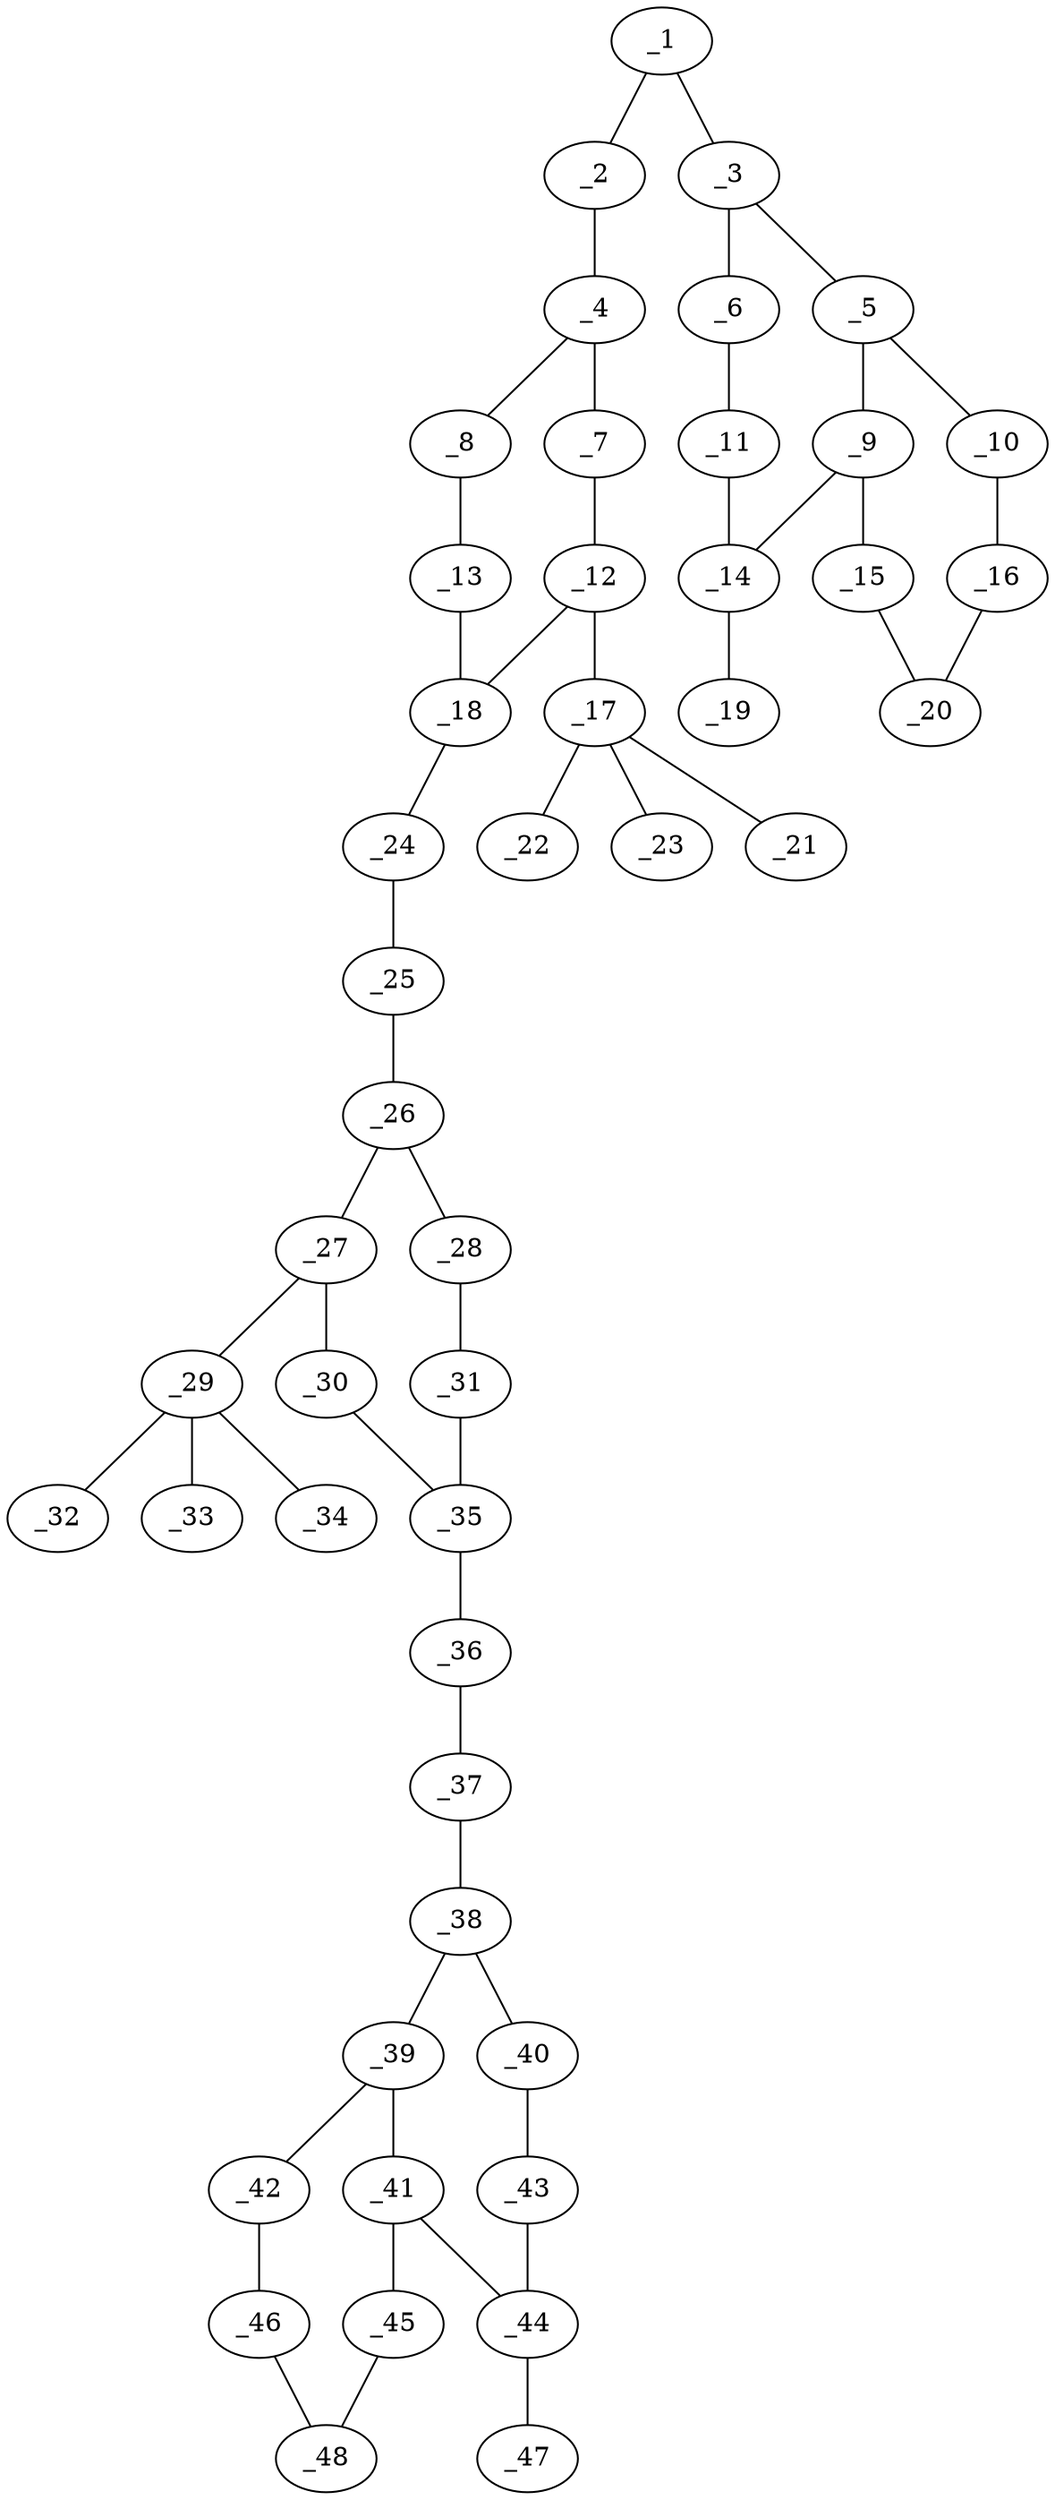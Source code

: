 graph molid34929 {
	_1	 [charge=0,
		chem=4,
		symbol="N  ",
		x="5.4641",
		y="4.75"];
	_2	 [charge=0,
		chem=4,
		symbol="N  ",
		x="4.5981",
		y="4.25"];
	_1 -- _2	 [valence=2];
	_3	 [charge=0,
		chem=1,
		symbol="C  ",
		x="5.4641",
		y="5.75"];
	_1 -- _3	 [valence=1];
	_4	 [charge=0,
		chem=1,
		symbol="C  ",
		x="4.5981",
		y="3.25"];
	_2 -- _4	 [valence=1];
	_5	 [charge=0,
		chem=1,
		symbol="C  ",
		x="6.3302",
		y="6.25"];
	_3 -- _5	 [valence=2];
	_6	 [charge=0,
		chem=1,
		symbol="C  ",
		x="4.5981",
		y="6.25"];
	_3 -- _6	 [valence=1];
	_7	 [charge=0,
		chem=1,
		symbol="C  ",
		x="3.7321",
		y="2.75"];
	_4 -- _7	 [valence=2];
	_8	 [charge=0,
		chem=1,
		symbol="C  ",
		x="5.4641",
		y="2.75"];
	_4 -- _8	 [valence=1];
	_9	 [charge=0,
		chem=1,
		symbol="C  ",
		x="6.3302",
		y="7.25"];
	_5 -- _9	 [valence=1];
	_10	 [charge=0,
		chem=1,
		symbol="C  ",
		x="7.1962",
		y="5.75"];
	_5 -- _10	 [valence=1];
	_11	 [charge=0,
		chem=1,
		symbol="C  ",
		x="4.5981",
		y="7.25"];
	_6 -- _11	 [valence=2];
	_12	 [charge=0,
		chem=1,
		symbol="C  ",
		x="3.7321",
		y="1.75"];
	_7 -- _12	 [valence=1];
	_13	 [charge=0,
		chem=1,
		symbol="C  ",
		x="5.4641",
		y="1.75"];
	_8 -- _13	 [valence=2];
	_14	 [charge=0,
		chem=1,
		symbol="C  ",
		x="5.4642",
		y="7.75"];
	_9 -- _14	 [valence=2];
	_15	 [charge=0,
		chem=1,
		symbol="C  ",
		x="7.1962",
		y="7.75"];
	_9 -- _15	 [valence=1];
	_16	 [charge=0,
		chem=1,
		symbol="C  ",
		x="8.0622",
		y="6.25"];
	_10 -- _16	 [valence=2];
	_11 -- _14	 [valence=1];
	_17	 [charge=0,
		chem=5,
		symbol="S  ",
		x="2.8661",
		y="1.25"];
	_12 -- _17	 [valence=1];
	_18	 [charge=0,
		chem=1,
		symbol="C  ",
		x="4.5981",
		y="1.25"];
	_12 -- _18	 [valence=2];
	_13 -- _18	 [valence=1];
	_19	 [charge=0,
		chem=2,
		symbol="O  ",
		x="5.4642",
		y="8.75"];
	_14 -- _19	 [valence=1];
	_20	 [charge=0,
		chem=1,
		symbol="C  ",
		x="8.0622",
		y="7.25"];
	_15 -- _20	 [valence=2];
	_16 -- _20	 [valence=1];
	_21	 [charge=0,
		chem=2,
		symbol="O  ",
		x=2,
		y="0.75"];
	_17 -- _21	 [valence=2];
	_22	 [charge=0,
		chem=2,
		symbol="O  ",
		x="3.3661",
		y="0.384"];
	_17 -- _22	 [valence=2];
	_23	 [charge=0,
		chem=2,
		symbol="O  ",
		x="2.3661",
		y="2.116"];
	_17 -- _23	 [valence=1];
	_24	 [charge=0,
		chem=1,
		symbol="C  ",
		x="4.5981",
		y="0.25"];
	_18 -- _24	 [valence=1];
	_25	 [charge=0,
		chem=1,
		symbol="C  ",
		x="5.4641",
		y="-0.25"];
	_24 -- _25	 [valence=2];
	_26	 [charge=0,
		chem=1,
		symbol="C  ",
		x="5.4641",
		y="-1.25"];
	_25 -- _26	 [valence=1];
	_27	 [charge=0,
		chem=1,
		symbol="C  ",
		x="6.3301",
		y="-1.75"];
	_26 -- _27	 [valence=2];
	_28	 [charge=0,
		chem=1,
		symbol="C  ",
		x="4.5981",
		y="-1.75"];
	_26 -- _28	 [valence=1];
	_29	 [charge=0,
		chem=5,
		symbol="S  ",
		x="7.1962",
		y="-1.25"];
	_27 -- _29	 [valence=1];
	_30	 [charge=0,
		chem=1,
		symbol="C  ",
		x="6.3301",
		y="-2.75"];
	_27 -- _30	 [valence=1];
	_31	 [charge=0,
		chem=1,
		symbol="C  ",
		x="4.5981",
		y="-2.75"];
	_28 -- _31	 [valence=2];
	_32	 [charge=0,
		chem=2,
		symbol="O  ",
		x="8.0622",
		y="-0.75"];
	_29 -- _32	 [valence=2];
	_33	 [charge=0,
		chem=2,
		symbol="O  ",
		x="6.6962",
		y="-0.384"];
	_29 -- _33	 [valence=2];
	_34	 [charge=0,
		chem=2,
		symbol="O  ",
		x="7.6962",
		y="-2.116"];
	_29 -- _34	 [valence=1];
	_35	 [charge=0,
		chem=1,
		symbol="C  ",
		x="5.4641",
		y="-3.25"];
	_30 -- _35	 [valence=2];
	_31 -- _35	 [valence=1];
	_36	 [charge=0,
		chem=4,
		symbol="N  ",
		x="5.4641",
		y="-4.25"];
	_35 -- _36	 [valence=1];
	_37	 [charge=0,
		chem=4,
		symbol="N  ",
		x="4.5981",
		y="-4.75"];
	_36 -- _37	 [valence=2];
	_38	 [charge=0,
		chem=1,
		symbol="C  ",
		x="4.5981",
		y="-5.75"];
	_37 -- _38	 [valence=1];
	_39	 [charge=0,
		chem=1,
		symbol="C  ",
		x="3.7321",
		y="-6.25"];
	_38 -- _39	 [valence=2];
	_40	 [charge=0,
		chem=1,
		symbol="C  ",
		x="5.4641",
		y="-6.25"];
	_38 -- _40	 [valence=1];
	_41	 [charge=0,
		chem=1,
		symbol="C  ",
		x="3.7321",
		y="-7.25"];
	_39 -- _41	 [valence=1];
	_42	 [charge=0,
		chem=1,
		symbol="C  ",
		x="2.866",
		y="-5.75"];
	_39 -- _42	 [valence=1];
	_43	 [charge=0,
		chem=1,
		symbol="C  ",
		x="5.4641",
		y="-7.25"];
	_40 -- _43	 [valence=2];
	_44	 [charge=0,
		chem=1,
		symbol="C  ",
		x="4.5981",
		y="-7.75"];
	_41 -- _44	 [valence=2];
	_45	 [charge=0,
		chem=1,
		symbol="C  ",
		x="2.866",
		y="-7.75"];
	_41 -- _45	 [valence=1];
	_46	 [charge=0,
		chem=1,
		symbol="C  ",
		x=2,
		y="-6.25"];
	_42 -- _46	 [valence=2];
	_43 -- _44	 [valence=1];
	_47	 [charge=0,
		chem=2,
		symbol="O  ",
		x="4.5981",
		y="-8.75"];
	_44 -- _47	 [valence=1];
	_48	 [charge=0,
		chem=1,
		symbol="C  ",
		x=2,
		y="-7.25"];
	_45 -- _48	 [valence=2];
	_46 -- _48	 [valence=1];
}
